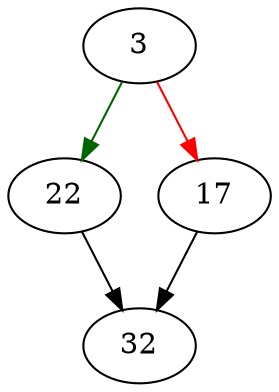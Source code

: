 strict digraph "sqlite3PcacheFetchFinish" {
	// Node definitions.
	3 [entry=true];
	22;
	17;
	32;

	// Edge definitions.
	3 -> 22 [
		color=darkgreen
		cond=true
	];
	3 -> 17 [
		color=red
		cond=false
	];
	22 -> 32;
	17 -> 32;
}
